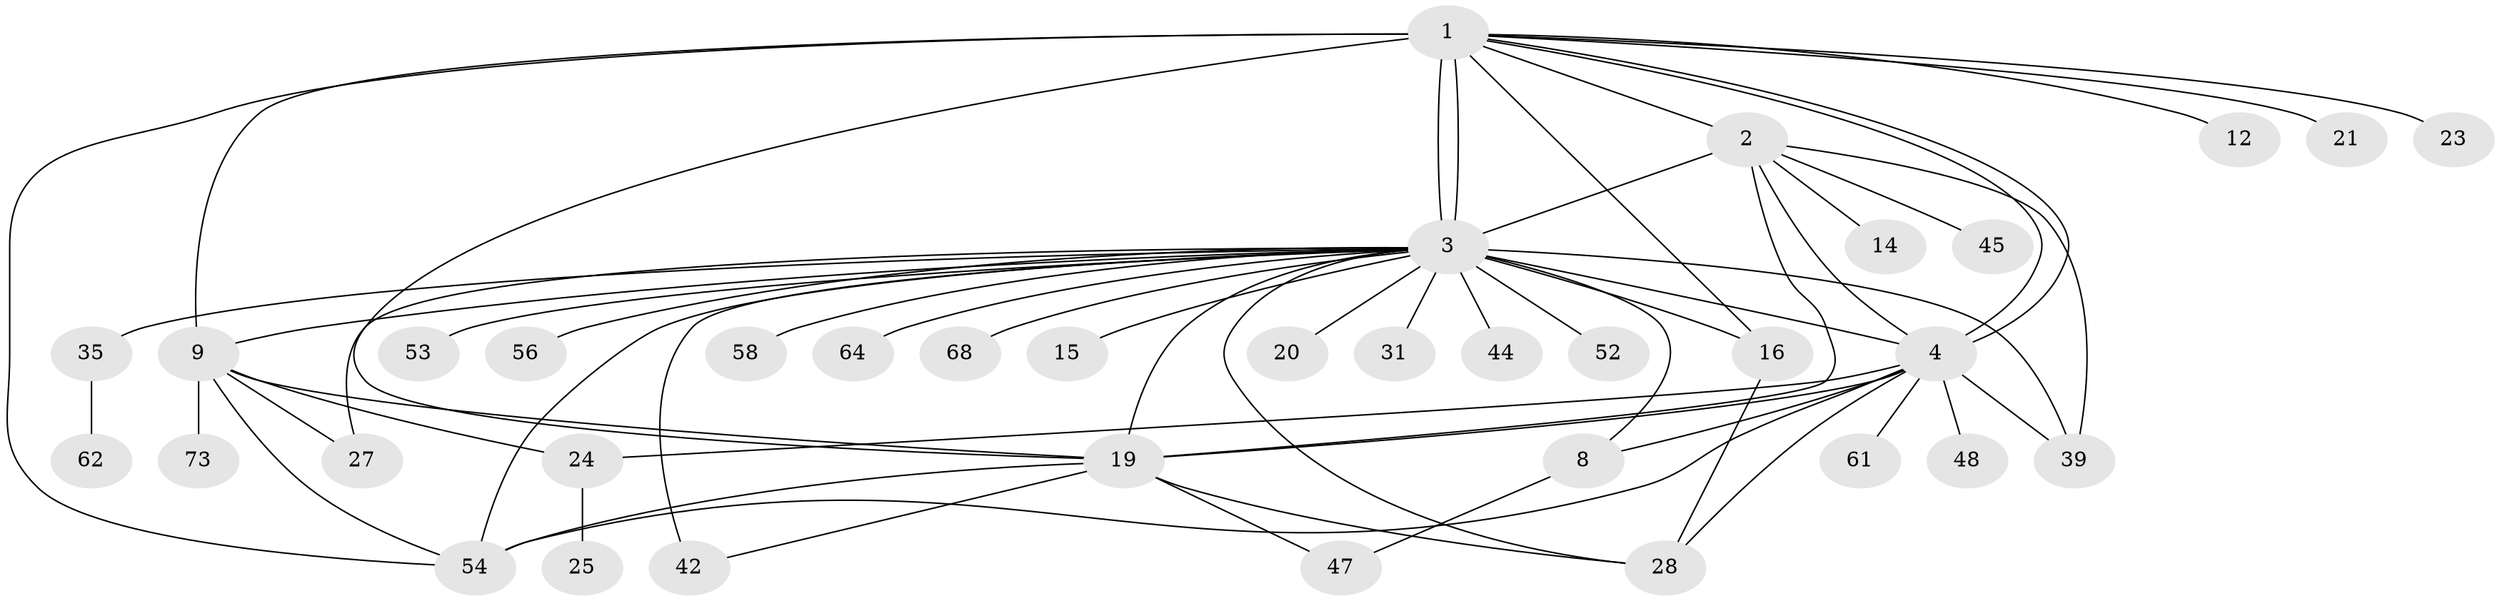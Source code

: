 // original degree distribution, {20: 0.011111111111111112, 4: 0.07777777777777778, 12: 0.022222222222222223, 14: 0.011111111111111112, 10: 0.022222222222222223, 6: 0.03333333333333333, 5: 0.05555555555555555, 7: 0.022222222222222223, 1: 0.4, 3: 0.17777777777777778, 9: 0.011111111111111112, 2: 0.15555555555555556}
// Generated by graph-tools (version 1.1) at 2025/18/03/04/25 18:18:09]
// undirected, 36 vertices, 60 edges
graph export_dot {
graph [start="1"]
  node [color=gray90,style=filled];
  1;
  2 [super="+5"];
  3 [super="+80+69+22+63+32+43+26+6"];
  4 [super="+38+18+90+59"];
  8 [super="+34+36+84"];
  9 [super="+33+37+51"];
  12;
  14;
  15;
  16;
  19 [super="+72+77+40"];
  20;
  21;
  23;
  24;
  25;
  27 [super="+29"];
  28 [super="+74"];
  31;
  35;
  39 [super="+83+66"];
  42 [super="+71"];
  44;
  45;
  47;
  48;
  52;
  53;
  54 [super="+57"];
  56;
  58;
  61;
  62;
  64;
  68;
  73;
  1 -- 2 [weight=2];
  1 -- 3 [weight=5];
  1 -- 3;
  1 -- 4 [weight=2];
  1 -- 4;
  1 -- 9;
  1 -- 12;
  1 -- 16;
  1 -- 19 [weight=2];
  1 -- 21;
  1 -- 23;
  1 -- 54;
  2 -- 14;
  2 -- 3 [weight=3];
  2 -- 4;
  2 -- 39 [weight=2];
  2 -- 45;
  2 -- 19 [weight=2];
  3 -- 58;
  3 -- 16;
  3 -- 4 [weight=4];
  3 -- 64;
  3 -- 27;
  3 -- 19;
  3 -- 9 [weight=5];
  3 -- 39 [weight=2];
  3 -- 44 [weight=2];
  3 -- 68;
  3 -- 8 [weight=2];
  3 -- 15;
  3 -- 20;
  3 -- 28;
  3 -- 31;
  3 -- 35;
  3 -- 42 [weight=2];
  3 -- 52;
  3 -- 53;
  3 -- 54;
  3 -- 56;
  4 -- 24;
  4 -- 48;
  4 -- 39;
  4 -- 19;
  4 -- 28 [weight=2];
  4 -- 8;
  4 -- 54;
  4 -- 61;
  8 -- 47;
  9 -- 27;
  9 -- 73;
  9 -- 24;
  9 -- 54;
  9 -- 19;
  16 -- 28;
  19 -- 42;
  19 -- 28;
  19 -- 47;
  19 -- 54;
  24 -- 25;
  35 -- 62;
}
